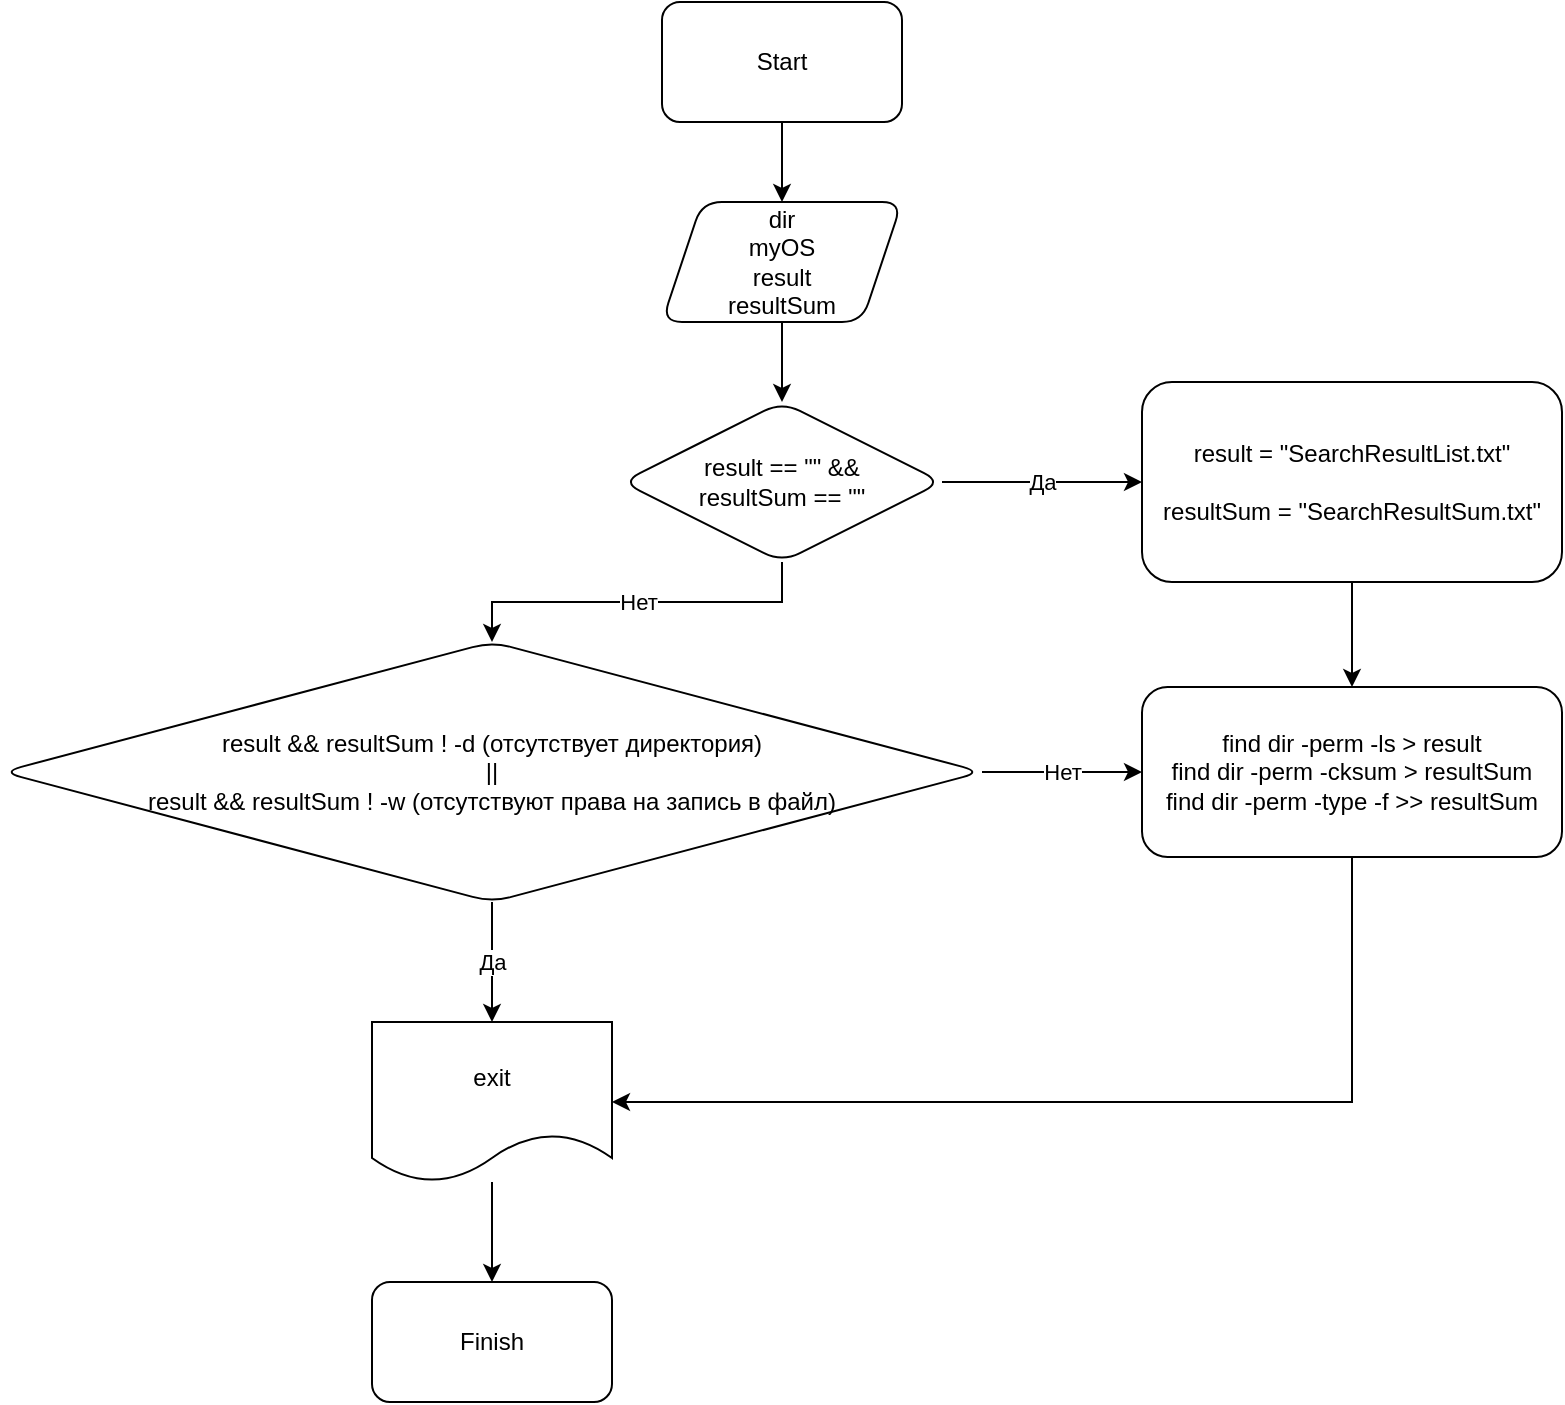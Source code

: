 <mxfile version="20.5.0" type="device"><diagram id="W9pT1x5xb4xmY7SmSaaU" name="Страница 1"><mxGraphModel dx="1375" dy="794" grid="1" gridSize="10" guides="1" tooltips="1" connect="1" arrows="1" fold="1" page="1" pageScale="1" pageWidth="827" pageHeight="1169" math="0" shadow="0"><root><mxCell id="0"/><mxCell id="1" parent="0"/><mxCell id="ZJY4I4WQSIoi2MeakXum-3" value="" style="edgeStyle=orthogonalEdgeStyle;rounded=0;orthogonalLoop=1;jettySize=auto;html=1;" edge="1" parent="1" source="ZJY4I4WQSIoi2MeakXum-1" target="ZJY4I4WQSIoi2MeakXum-2"><mxGeometry relative="1" as="geometry"/></mxCell><mxCell id="ZJY4I4WQSIoi2MeakXum-1" value="Start" style="rounded=1;whiteSpace=wrap;html=1;" vertex="1" parent="1"><mxGeometry x="340" y="40" width="120" height="60" as="geometry"/></mxCell><mxCell id="ZJY4I4WQSIoi2MeakXum-5" value="" style="edgeStyle=orthogonalEdgeStyle;rounded=0;orthogonalLoop=1;jettySize=auto;html=1;" edge="1" parent="1" source="ZJY4I4WQSIoi2MeakXum-2" target="ZJY4I4WQSIoi2MeakXum-4"><mxGeometry relative="1" as="geometry"/></mxCell><mxCell id="ZJY4I4WQSIoi2MeakXum-2" value="dir&lt;br&gt;myOS&lt;br&gt;result&lt;br&gt;resultSum" style="shape=parallelogram;perimeter=parallelogramPerimeter;whiteSpace=wrap;html=1;fixedSize=1;rounded=1;" vertex="1" parent="1"><mxGeometry x="340" y="140" width="120" height="60" as="geometry"/></mxCell><mxCell id="ZJY4I4WQSIoi2MeakXum-7" value="Да" style="edgeStyle=orthogonalEdgeStyle;rounded=0;orthogonalLoop=1;jettySize=auto;html=1;" edge="1" parent="1" source="ZJY4I4WQSIoi2MeakXum-4" target="ZJY4I4WQSIoi2MeakXum-6"><mxGeometry relative="1" as="geometry"/></mxCell><mxCell id="ZJY4I4WQSIoi2MeakXum-9" value="Нет" style="edgeStyle=orthogonalEdgeStyle;rounded=0;orthogonalLoop=1;jettySize=auto;html=1;" edge="1" parent="1" source="ZJY4I4WQSIoi2MeakXum-4" target="ZJY4I4WQSIoi2MeakXum-8"><mxGeometry relative="1" as="geometry"/></mxCell><mxCell id="ZJY4I4WQSIoi2MeakXum-4" value="result == &quot;&quot; &amp;amp;&amp;amp;&lt;br&gt;resultSum == &quot;&quot;" style="rhombus;whiteSpace=wrap;html=1;rounded=1;" vertex="1" parent="1"><mxGeometry x="320" y="240" width="160" height="80" as="geometry"/></mxCell><mxCell id="ZJY4I4WQSIoi2MeakXum-18" style="edgeStyle=orthogonalEdgeStyle;rounded=0;orthogonalLoop=1;jettySize=auto;html=1;entryX=0.5;entryY=0;entryDx=0;entryDy=0;" edge="1" parent="1" source="ZJY4I4WQSIoi2MeakXum-6" target="ZJY4I4WQSIoi2MeakXum-16"><mxGeometry relative="1" as="geometry"/></mxCell><mxCell id="ZJY4I4WQSIoi2MeakXum-6" value="result = &quot;SearchResultList.txt&quot;&lt;br&gt;&lt;br&gt;resultSum = &quot;SearchResultSum.txt&quot;" style="whiteSpace=wrap;html=1;rounded=1;" vertex="1" parent="1"><mxGeometry x="580" y="230" width="210" height="100" as="geometry"/></mxCell><mxCell id="ZJY4I4WQSIoi2MeakXum-12" value="Да" style="edgeStyle=orthogonalEdgeStyle;rounded=0;orthogonalLoop=1;jettySize=auto;html=1;entryX=0.5;entryY=0;entryDx=0;entryDy=0;" edge="1" parent="1" source="ZJY4I4WQSIoi2MeakXum-8" target="ZJY4I4WQSIoi2MeakXum-11"><mxGeometry relative="1" as="geometry"/></mxCell><mxCell id="ZJY4I4WQSIoi2MeakXum-17" value="Нет" style="edgeStyle=orthogonalEdgeStyle;rounded=0;orthogonalLoop=1;jettySize=auto;html=1;" edge="1" parent="1" source="ZJY4I4WQSIoi2MeakXum-8" target="ZJY4I4WQSIoi2MeakXum-16"><mxGeometry relative="1" as="geometry"/></mxCell><mxCell id="ZJY4I4WQSIoi2MeakXum-8" value="result &amp;amp;&amp;amp; resultSum ! -d (отсутствует директория)&lt;br&gt;||&lt;br&gt;result &amp;amp;&amp;amp; resultSum ! -w (отсутствуют права на запись в файл)" style="rhombus;whiteSpace=wrap;html=1;rounded=1;" vertex="1" parent="1"><mxGeometry x="10" y="360" width="490" height="130" as="geometry"/></mxCell><mxCell id="ZJY4I4WQSIoi2MeakXum-13" style="edgeStyle=orthogonalEdgeStyle;rounded=0;orthogonalLoop=1;jettySize=auto;html=1;exitX=0.75;exitY=0;exitDx=0;exitDy=0;" edge="1" parent="1" source="ZJY4I4WQSIoi2MeakXum-11"><mxGeometry relative="1" as="geometry"><mxPoint x="265" y="560" as="targetPoint"/></mxGeometry></mxCell><mxCell id="ZJY4I4WQSIoi2MeakXum-15" value="" style="edgeStyle=orthogonalEdgeStyle;rounded=0;orthogonalLoop=1;jettySize=auto;html=1;" edge="1" parent="1" source="ZJY4I4WQSIoi2MeakXum-11" target="ZJY4I4WQSIoi2MeakXum-14"><mxGeometry relative="1" as="geometry"/></mxCell><mxCell id="ZJY4I4WQSIoi2MeakXum-11" value="exit" style="shape=document;whiteSpace=wrap;html=1;boundedLbl=1;rounded=1;" vertex="1" parent="1"><mxGeometry x="195" y="550" width="120" height="80" as="geometry"/></mxCell><mxCell id="ZJY4I4WQSIoi2MeakXum-14" value="Finish" style="rounded=1;whiteSpace=wrap;html=1;" vertex="1" parent="1"><mxGeometry x="195" y="680" width="120" height="60" as="geometry"/></mxCell><mxCell id="ZJY4I4WQSIoi2MeakXum-23" style="edgeStyle=orthogonalEdgeStyle;rounded=0;orthogonalLoop=1;jettySize=auto;html=1;entryX=1;entryY=0.5;entryDx=0;entryDy=0;" edge="1" parent="1" source="ZJY4I4WQSIoi2MeakXum-16" target="ZJY4I4WQSIoi2MeakXum-11"><mxGeometry relative="1" as="geometry"><mxPoint x="685" y="590" as="targetPoint"/><Array as="points"><mxPoint x="685" y="590"/></Array></mxGeometry></mxCell><mxCell id="ZJY4I4WQSIoi2MeakXum-16" value="find dir -perm -ls &amp;gt; result&lt;br&gt;find dir -perm -cksum &amp;gt; resultSum&lt;br&gt;find dir -perm -type -f &amp;gt;&amp;gt; resultSum" style="whiteSpace=wrap;html=1;rounded=1;" vertex="1" parent="1"><mxGeometry x="580" y="382.5" width="210" height="85" as="geometry"/></mxCell></root></mxGraphModel></diagram></mxfile>